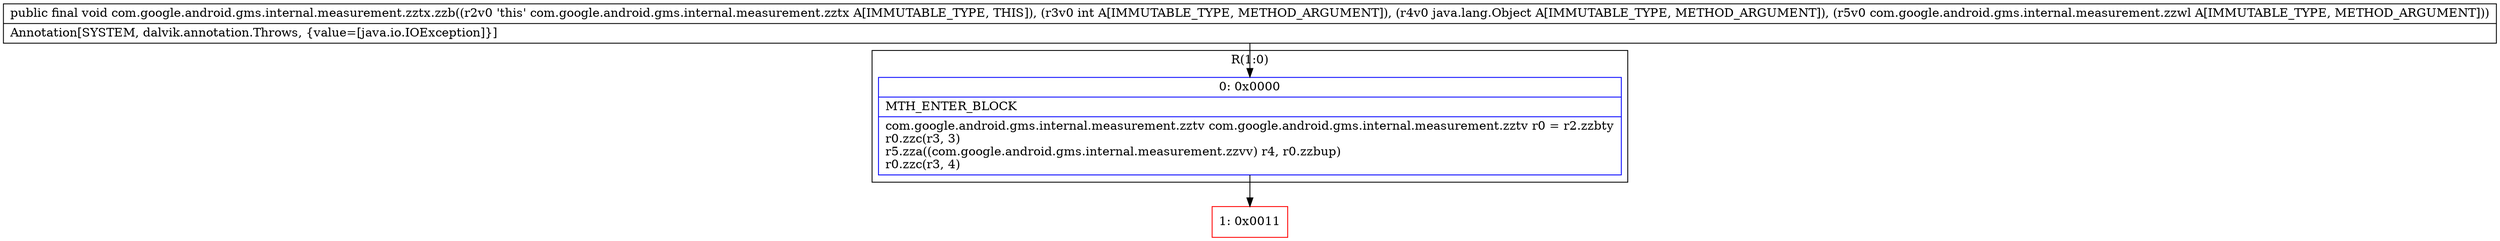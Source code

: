 digraph "CFG forcom.google.android.gms.internal.measurement.zztx.zzb(ILjava\/lang\/Object;Lcom\/google\/android\/gms\/internal\/measurement\/zzwl;)V" {
subgraph cluster_Region_2145130654 {
label = "R(1:0)";
node [shape=record,color=blue];
Node_0 [shape=record,label="{0\:\ 0x0000|MTH_ENTER_BLOCK\l|com.google.android.gms.internal.measurement.zztv com.google.android.gms.internal.measurement.zztv r0 = r2.zzbty\lr0.zzc(r3, 3)\lr5.zza((com.google.android.gms.internal.measurement.zzvv) r4, r0.zzbup)\lr0.zzc(r3, 4)\l}"];
}
Node_1 [shape=record,color=red,label="{1\:\ 0x0011}"];
MethodNode[shape=record,label="{public final void com.google.android.gms.internal.measurement.zztx.zzb((r2v0 'this' com.google.android.gms.internal.measurement.zztx A[IMMUTABLE_TYPE, THIS]), (r3v0 int A[IMMUTABLE_TYPE, METHOD_ARGUMENT]), (r4v0 java.lang.Object A[IMMUTABLE_TYPE, METHOD_ARGUMENT]), (r5v0 com.google.android.gms.internal.measurement.zzwl A[IMMUTABLE_TYPE, METHOD_ARGUMENT]))  | Annotation[SYSTEM, dalvik.annotation.Throws, \{value=[java.io.IOException]\}]\l}"];
MethodNode -> Node_0;
Node_0 -> Node_1;
}


